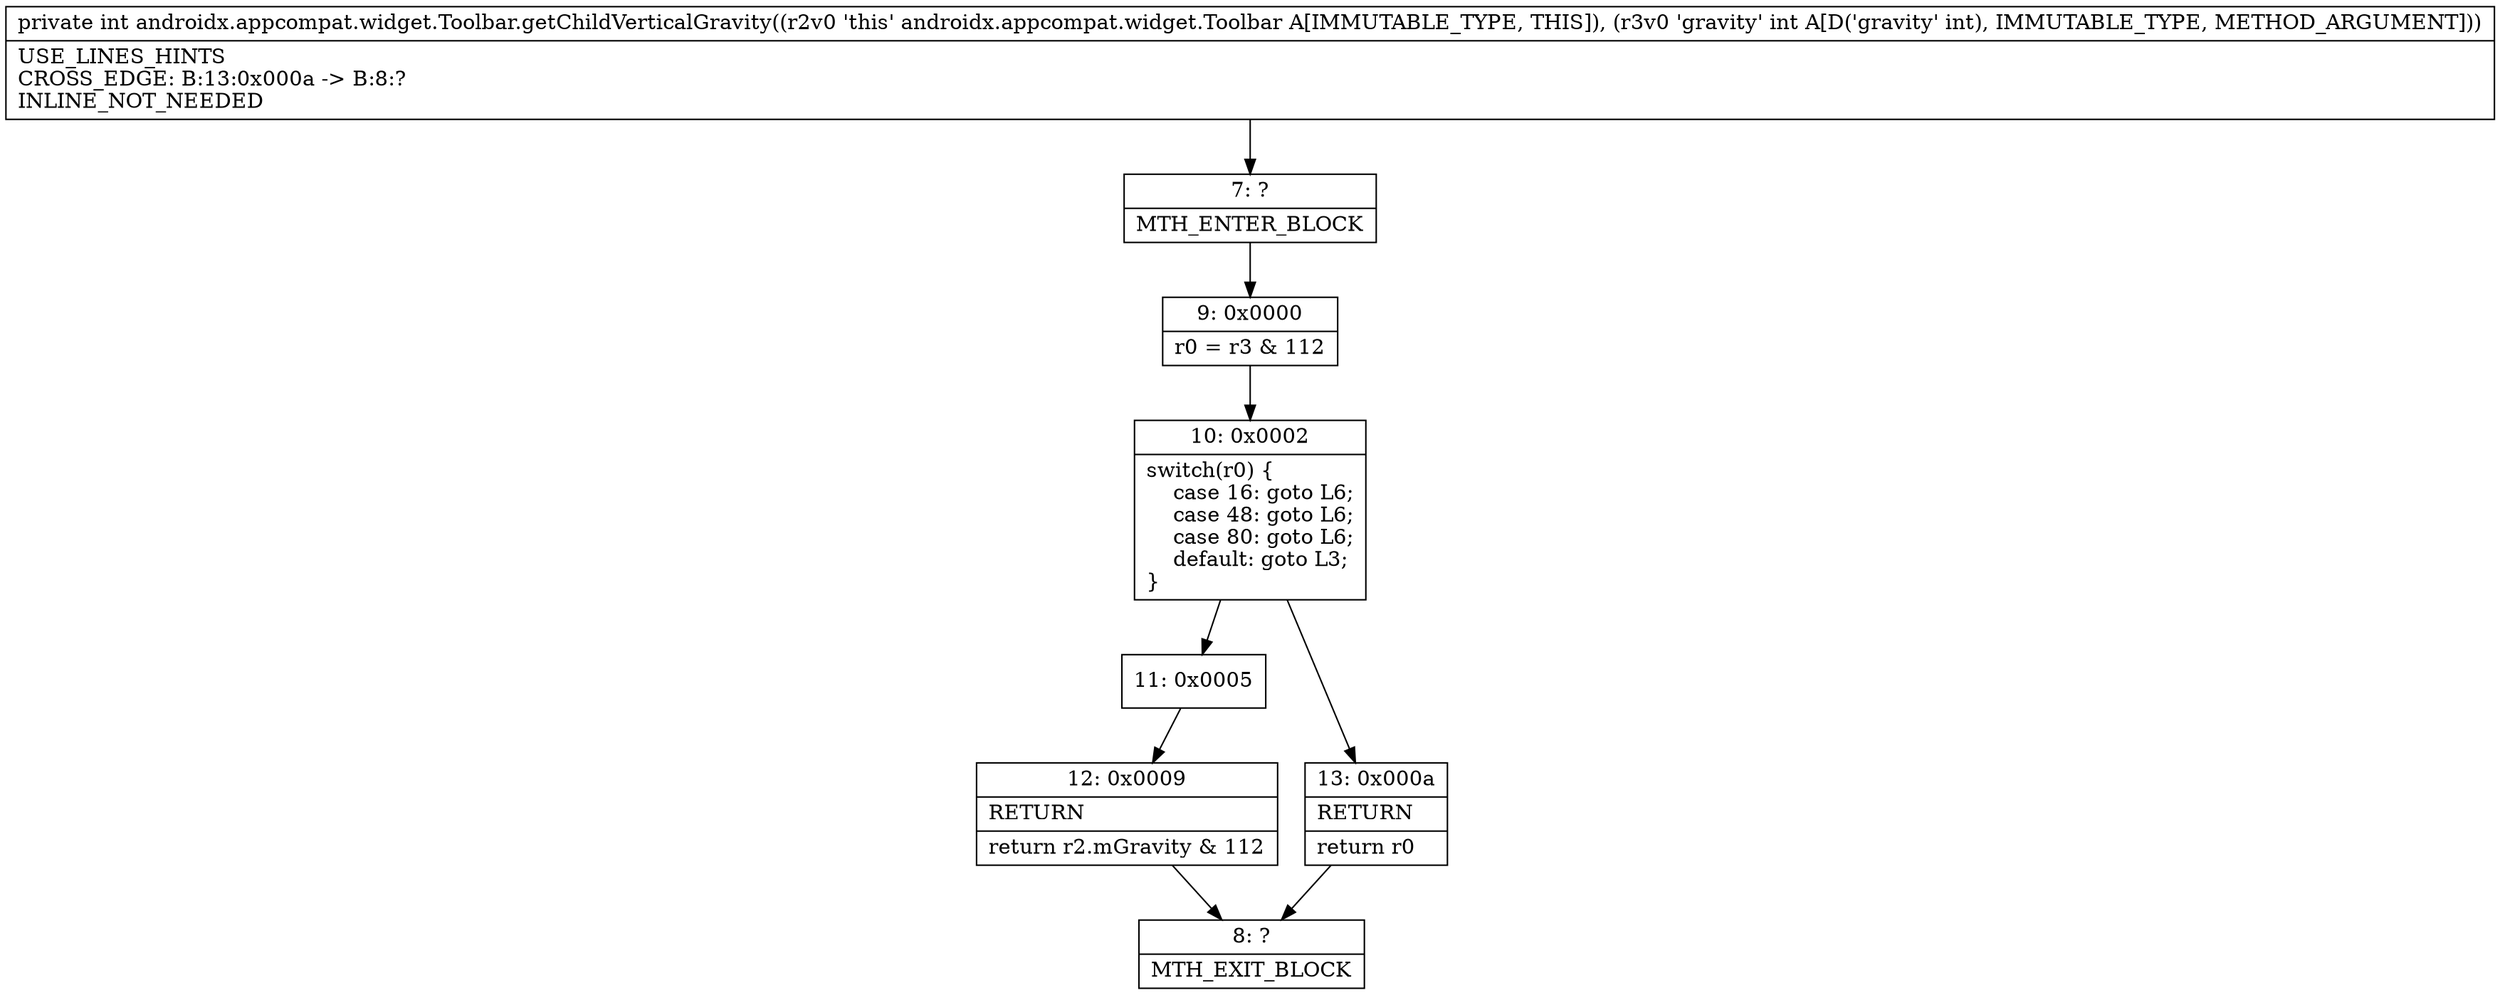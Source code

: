 digraph "CFG forandroidx.appcompat.widget.Toolbar.getChildVerticalGravity(I)I" {
Node_7 [shape=record,label="{7\:\ ?|MTH_ENTER_BLOCK\l}"];
Node_9 [shape=record,label="{9\:\ 0x0000|r0 = r3 & 112\l}"];
Node_10 [shape=record,label="{10\:\ 0x0002|switch(r0) \{\l    case 16: goto L6;\l    case 48: goto L6;\l    case 80: goto L6;\l    default: goto L3;\l\}\l}"];
Node_11 [shape=record,label="{11\:\ 0x0005}"];
Node_12 [shape=record,label="{12\:\ 0x0009|RETURN\l|return r2.mGravity & 112\l}"];
Node_8 [shape=record,label="{8\:\ ?|MTH_EXIT_BLOCK\l}"];
Node_13 [shape=record,label="{13\:\ 0x000a|RETURN\l|return r0\l}"];
MethodNode[shape=record,label="{private int androidx.appcompat.widget.Toolbar.getChildVerticalGravity((r2v0 'this' androidx.appcompat.widget.Toolbar A[IMMUTABLE_TYPE, THIS]), (r3v0 'gravity' int A[D('gravity' int), IMMUTABLE_TYPE, METHOD_ARGUMENT]))  | USE_LINES_HINTS\lCROSS_EDGE: B:13:0x000a \-\> B:8:?\lINLINE_NOT_NEEDED\l}"];
MethodNode -> Node_7;Node_7 -> Node_9;
Node_9 -> Node_10;
Node_10 -> Node_11;
Node_10 -> Node_13;
Node_11 -> Node_12;
Node_12 -> Node_8;
Node_13 -> Node_8;
}


